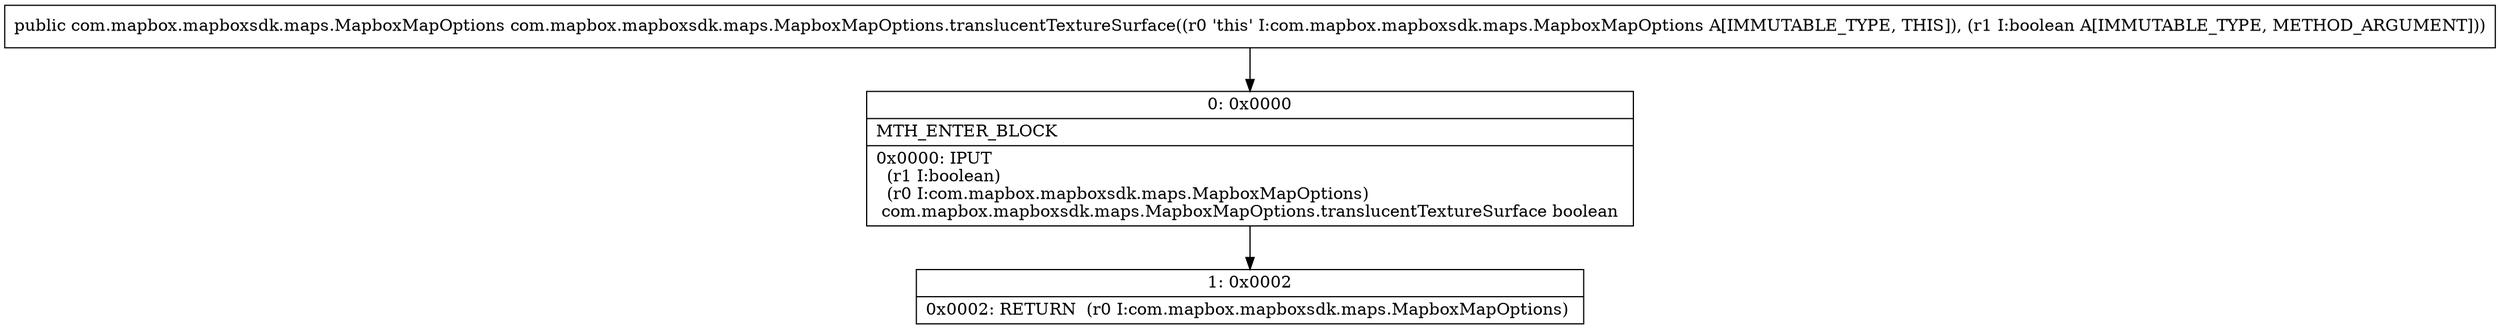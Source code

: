 digraph "CFG forcom.mapbox.mapboxsdk.maps.MapboxMapOptions.translucentTextureSurface(Z)Lcom\/mapbox\/mapboxsdk\/maps\/MapboxMapOptions;" {
Node_0 [shape=record,label="{0\:\ 0x0000|MTH_ENTER_BLOCK\l|0x0000: IPUT  \l  (r1 I:boolean)\l  (r0 I:com.mapbox.mapboxsdk.maps.MapboxMapOptions)\l com.mapbox.mapboxsdk.maps.MapboxMapOptions.translucentTextureSurface boolean \l}"];
Node_1 [shape=record,label="{1\:\ 0x0002|0x0002: RETURN  (r0 I:com.mapbox.mapboxsdk.maps.MapboxMapOptions) \l}"];
MethodNode[shape=record,label="{public com.mapbox.mapboxsdk.maps.MapboxMapOptions com.mapbox.mapboxsdk.maps.MapboxMapOptions.translucentTextureSurface((r0 'this' I:com.mapbox.mapboxsdk.maps.MapboxMapOptions A[IMMUTABLE_TYPE, THIS]), (r1 I:boolean A[IMMUTABLE_TYPE, METHOD_ARGUMENT])) }"];
MethodNode -> Node_0;
Node_0 -> Node_1;
}

